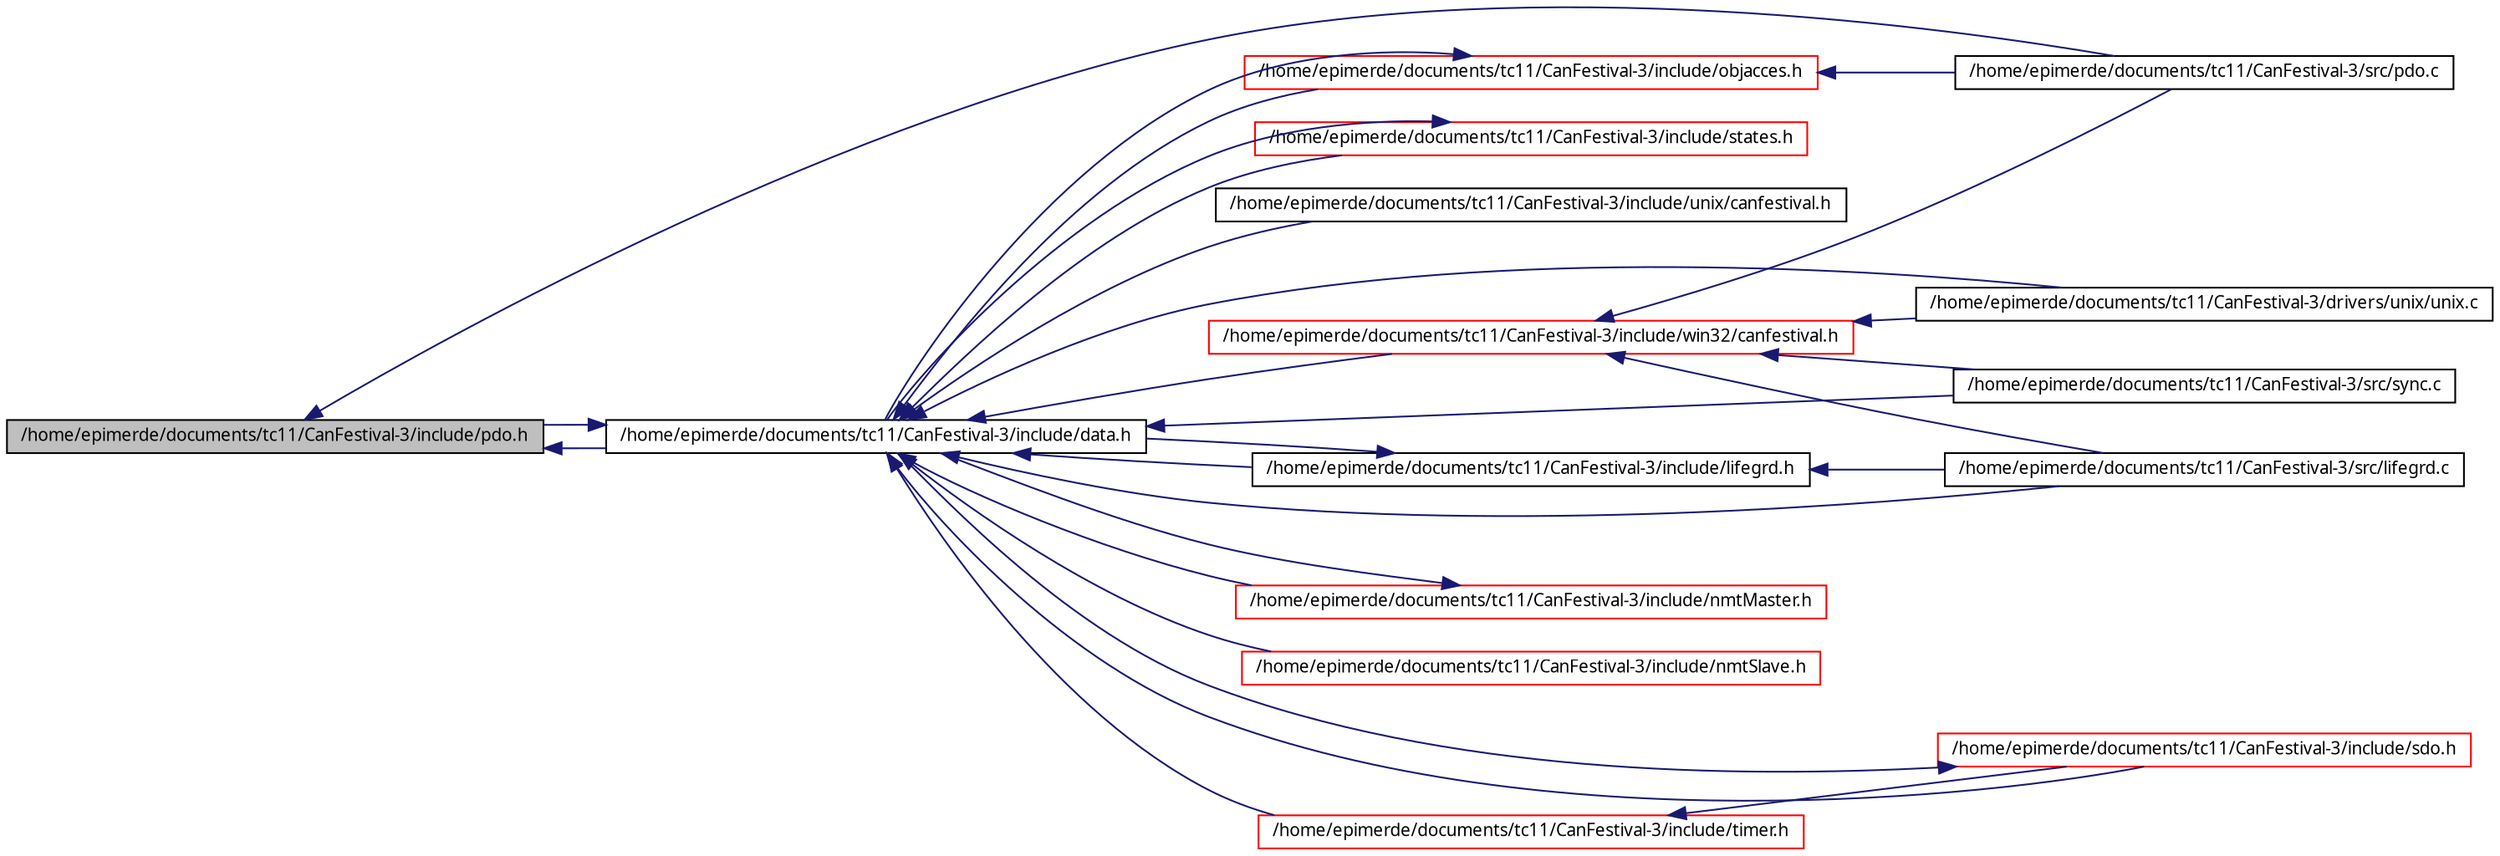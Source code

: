 digraph G
{
  edge [fontname="FreeSans.ttf",fontsize=10,labelfontname="FreeSans.ttf",labelfontsize=10];
  node [fontname="FreeSans.ttf",fontsize=10,shape=record];
  rankdir=LR;
  Node1 [label="/home/epimerde/documents/tc11/CanFestival-3/include/pdo.h",height=0.2,width=0.4,color="black", fillcolor="grey75", style="filled" fontcolor="black"];
  Node1 -> Node2 [dir=back,color="midnightblue",fontsize=10,style="solid",fontname="FreeSans.ttf"];
  Node2 [label="/home/epimerde/documents/tc11/CanFestival-3/src/pdo.c",height=0.2,width=0.4,color="black", fillcolor="white", style="filled",URL="$pdo_8c.html"];
  Node1 -> Node3 [dir=back,color="midnightblue",fontsize=10,style="solid",fontname="FreeSans.ttf"];
  Node3 [label="/home/epimerde/documents/tc11/CanFestival-3/include/data.h",height=0.2,width=0.4,color="black", fillcolor="white", style="filled",URL="$data_8h.html"];
  Node3 -> Node4 [dir=back,color="midnightblue",fontsize=10,style="solid",fontname="FreeSans.ttf"];
  Node4 [label="/home/epimerde/documents/tc11/CanFestival-3/drivers/unix/unix.c",height=0.2,width=0.4,color="black", fillcolor="white", style="filled",URL="$unix_8c.html"];
  Node3 -> Node5 [dir=back,color="midnightblue",fontsize=10,style="solid",fontname="FreeSans.ttf"];
  Node5 [label="/home/epimerde/documents/tc11/CanFestival-3/src/lifegrd.c",height=0.2,width=0.4,color="black", fillcolor="white", style="filled",URL="$lifegrd_8c.html"];
  Node3 -> Node6 [dir=back,color="midnightblue",fontsize=10,style="solid",fontname="FreeSans.ttf"];
  Node6 [label="/home/epimerde/documents/tc11/CanFestival-3/src/sync.c",height=0.2,width=0.4,color="black", fillcolor="white", style="filled",URL="$sync_8c.html"];
  Node3 -> Node7 [dir=back,color="midnightblue",fontsize=10,style="solid",fontname="FreeSans.ttf"];
  Node7 [label="/home/epimerde/documents/tc11/CanFestival-3/include/objacces.h",height=0.2,width=0.4,color="red", fillcolor="white", style="filled",URL="$objacces_8h.html"];
  Node7 -> Node2 [dir=back,color="midnightblue",fontsize=10,style="solid",fontname="FreeSans.ttf"];
  Node7 -> Node3 [dir=back,color="midnightblue",fontsize=10,style="solid",fontname="FreeSans.ttf"];
  Node3 -> Node8 [dir=back,color="midnightblue",fontsize=10,style="solid",fontname="FreeSans.ttf"];
  Node8 [label="/home/epimerde/documents/tc11/CanFestival-3/include/lifegrd.h",height=0.2,width=0.4,color="black", fillcolor="white", style="filled",URL="$lifegrd_8h.html"];
  Node8 -> Node5 [dir=back,color="midnightblue",fontsize=10,style="solid",fontname="FreeSans.ttf"];
  Node8 -> Node3 [dir=back,color="midnightblue",fontsize=10,style="solid",fontname="FreeSans.ttf"];
  Node3 -> Node9 [dir=back,color="midnightblue",fontsize=10,style="solid",fontname="FreeSans.ttf"];
  Node9 [label="/home/epimerde/documents/tc11/CanFestival-3/include/nmtMaster.h",height=0.2,width=0.4,color="red", fillcolor="white", style="filled",URL="$nmtMaster_8h.html"];
  Node9 -> Node3 [dir=back,color="midnightblue",fontsize=10,style="solid",fontname="FreeSans.ttf"];
  Node3 -> Node10 [dir=back,color="midnightblue",fontsize=10,style="solid",fontname="FreeSans.ttf"];
  Node10 [label="/home/epimerde/documents/tc11/CanFestival-3/include/nmtSlave.h",height=0.2,width=0.4,color="red", fillcolor="white", style="filled",URL="$nmtSlave_8h.html"];
  Node3 -> Node11 [dir=back,color="midnightblue",fontsize=10,style="solid",fontname="FreeSans.ttf"];
  Node11 [label="/home/epimerde/documents/tc11/CanFestival-3/include/timer.h",height=0.2,width=0.4,color="red", fillcolor="white", style="filled",URL="$timer_8h.html"];
  Node11 -> Node12 [dir=back,color="midnightblue",fontsize=10,style="solid",fontname="FreeSans.ttf"];
  Node12 [label="/home/epimerde/documents/tc11/CanFestival-3/include/sdo.h",height=0.2,width=0.4,color="red", fillcolor="white", style="filled",URL="$sdo_8h.html"];
  Node12 -> Node3 [dir=back,color="midnightblue",fontsize=10,style="solid",fontname="FreeSans.ttf"];
  Node3 -> Node12 [dir=back,color="midnightblue",fontsize=10,style="solid",fontname="FreeSans.ttf"];
  Node3 -> Node1 [dir=back,color="midnightblue",fontsize=10,style="solid",fontname="FreeSans.ttf"];
  Node3 -> Node13 [dir=back,color="midnightblue",fontsize=10,style="solid",fontname="FreeSans.ttf"];
  Node13 [label="/home/epimerde/documents/tc11/CanFestival-3/include/states.h",height=0.2,width=0.4,color="red", fillcolor="white", style="filled",URL="$states_8h.html"];
  Node13 -> Node3 [dir=back,color="midnightblue",fontsize=10,style="solid",fontname="FreeSans.ttf"];
  Node3 -> Node14 [dir=back,color="midnightblue",fontsize=10,style="solid",fontname="FreeSans.ttf"];
  Node14 [label="/home/epimerde/documents/tc11/CanFestival-3/include/unix/canfestival.h",height=0.2,width=0.4,color="black", fillcolor="white", style="filled",URL="$unix_2canfestival_8h.html"];
  Node3 -> Node15 [dir=back,color="midnightblue",fontsize=10,style="solid",fontname="FreeSans.ttf"];
  Node15 [label="/home/epimerde/documents/tc11/CanFestival-3/include/win32/canfestival.h",height=0.2,width=0.4,color="red", fillcolor="white", style="filled",URL="$win32_2canfestival_8h.html"];
  Node15 -> Node4 [dir=back,color="midnightblue",fontsize=10,style="solid",fontname="FreeSans.ttf"];
  Node15 -> Node5 [dir=back,color="midnightblue",fontsize=10,style="solid",fontname="FreeSans.ttf"];
  Node15 -> Node2 [dir=back,color="midnightblue",fontsize=10,style="solid",fontname="FreeSans.ttf"];
  Node15 -> Node6 [dir=back,color="midnightblue",fontsize=10,style="solid",fontname="FreeSans.ttf"];
}
